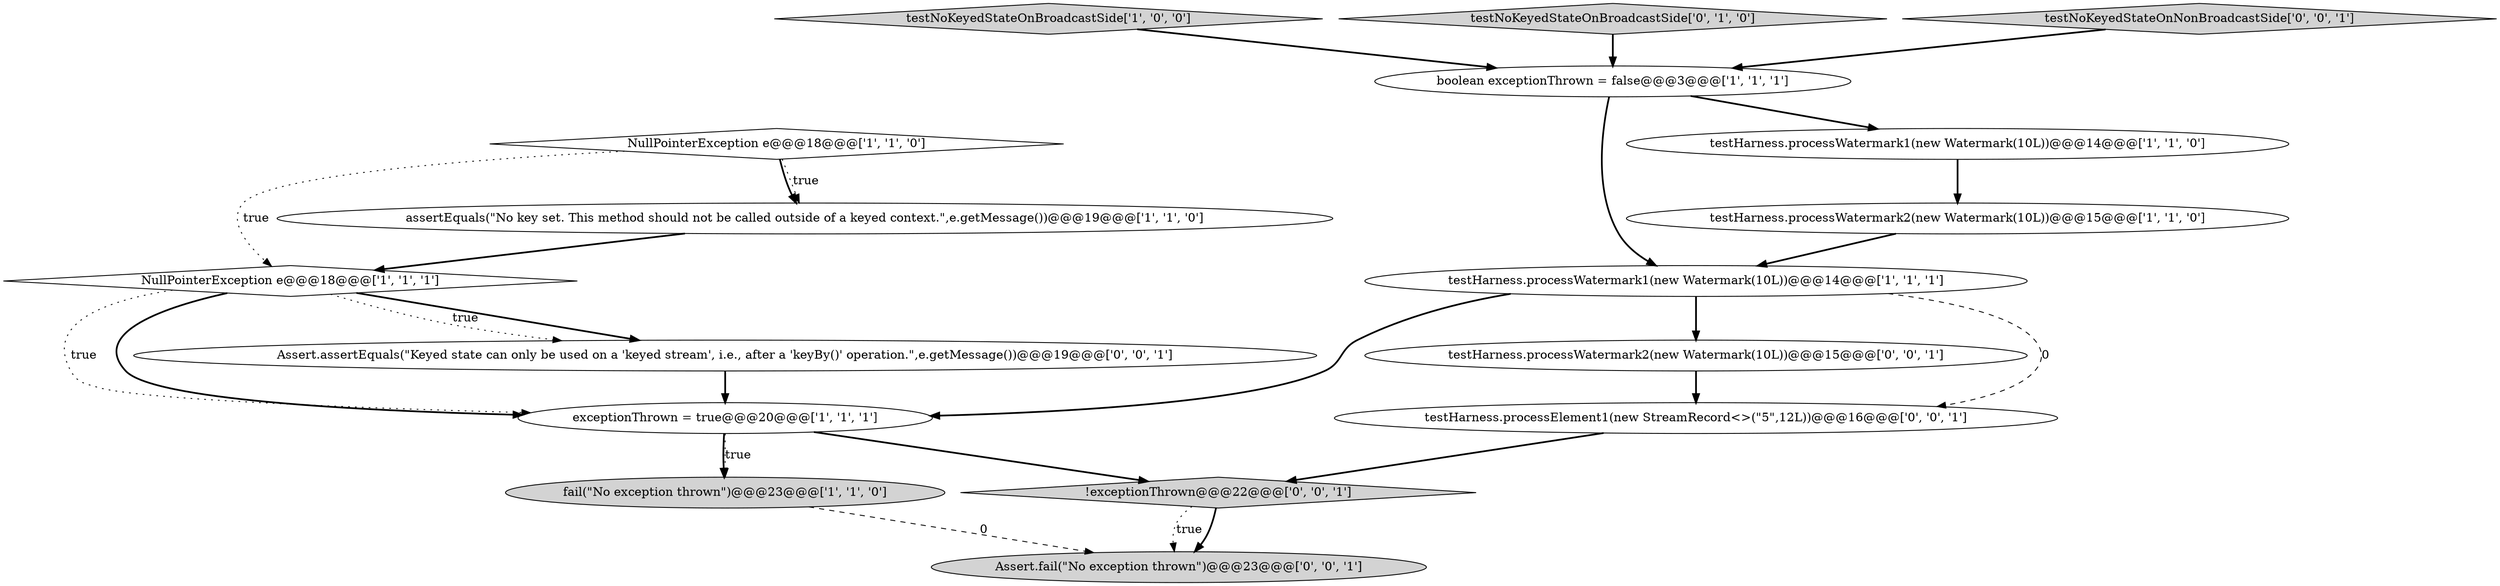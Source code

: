 digraph {
6 [style = filled, label = "boolean exceptionThrown = false@@@3@@@['1', '1', '1']", fillcolor = white, shape = ellipse image = "AAA0AAABBB1BBB"];
3 [style = filled, label = "testNoKeyedStateOnBroadcastSide['1', '0', '0']", fillcolor = lightgray, shape = diamond image = "AAA0AAABBB1BBB"];
9 [style = filled, label = "fail(\"No exception thrown\")@@@23@@@['1', '1', '0']", fillcolor = lightgray, shape = ellipse image = "AAA0AAABBB1BBB"];
13 [style = filled, label = "Assert.fail(\"No exception thrown\")@@@23@@@['0', '0', '1']", fillcolor = lightgray, shape = ellipse image = "AAA0AAABBB3BBB"];
15 [style = filled, label = "testHarness.processElement1(new StreamRecord<>(\"5\",12L))@@@16@@@['0', '0', '1']", fillcolor = white, shape = ellipse image = "AAA0AAABBB3BBB"];
11 [style = filled, label = "!exceptionThrown@@@22@@@['0', '0', '1']", fillcolor = lightgray, shape = diamond image = "AAA0AAABBB3BBB"];
12 [style = filled, label = "Assert.assertEquals(\"Keyed state can only be used on a 'keyed stream', i.e., after a 'keyBy()' operation.\",e.getMessage())@@@19@@@['0', '0', '1']", fillcolor = white, shape = ellipse image = "AAA0AAABBB3BBB"];
14 [style = filled, label = "testHarness.processWatermark2(new Watermark(10L))@@@15@@@['0', '0', '1']", fillcolor = white, shape = ellipse image = "AAA0AAABBB3BBB"];
10 [style = filled, label = "testNoKeyedStateOnBroadcastSide['0', '1', '0']", fillcolor = lightgray, shape = diamond image = "AAA0AAABBB2BBB"];
1 [style = filled, label = "testHarness.processWatermark1(new Watermark(10L))@@@14@@@['1', '1', '1']", fillcolor = white, shape = ellipse image = "AAA0AAABBB1BBB"];
7 [style = filled, label = "assertEquals(\"No key set. This method should not be called outside of a keyed context.\",e.getMessage())@@@19@@@['1', '1', '0']", fillcolor = white, shape = ellipse image = "AAA0AAABBB1BBB"];
8 [style = filled, label = "NullPointerException e@@@18@@@['1', '1', '1']", fillcolor = white, shape = diamond image = "AAA0AAABBB1BBB"];
5 [style = filled, label = "NullPointerException e@@@18@@@['1', '1', '0']", fillcolor = white, shape = diamond image = "AAA0AAABBB1BBB"];
0 [style = filled, label = "testHarness.processWatermark1(new Watermark(10L))@@@14@@@['1', '1', '0']", fillcolor = white, shape = ellipse image = "AAA0AAABBB1BBB"];
16 [style = filled, label = "testNoKeyedStateOnNonBroadcastSide['0', '0', '1']", fillcolor = lightgray, shape = diamond image = "AAA0AAABBB3BBB"];
2 [style = filled, label = "exceptionThrown = true@@@20@@@['1', '1', '1']", fillcolor = white, shape = ellipse image = "AAA0AAABBB1BBB"];
4 [style = filled, label = "testHarness.processWatermark2(new Watermark(10L))@@@15@@@['1', '1', '0']", fillcolor = white, shape = ellipse image = "AAA0AAABBB1BBB"];
5->8 [style = dotted, label="true"];
7->8 [style = bold, label=""];
0->4 [style = bold, label=""];
10->6 [style = bold, label=""];
8->12 [style = bold, label=""];
2->11 [style = bold, label=""];
12->2 [style = bold, label=""];
2->9 [style = dotted, label="true"];
6->0 [style = bold, label=""];
8->2 [style = dotted, label="true"];
5->7 [style = dotted, label="true"];
1->14 [style = bold, label=""];
4->1 [style = bold, label=""];
3->6 [style = bold, label=""];
9->13 [style = dashed, label="0"];
2->9 [style = bold, label=""];
8->2 [style = bold, label=""];
15->11 [style = bold, label=""];
16->6 [style = bold, label=""];
11->13 [style = bold, label=""];
1->15 [style = dashed, label="0"];
11->13 [style = dotted, label="true"];
14->15 [style = bold, label=""];
6->1 [style = bold, label=""];
1->2 [style = bold, label=""];
5->7 [style = bold, label=""];
8->12 [style = dotted, label="true"];
}
